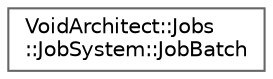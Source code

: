 digraph "Graphical Class Hierarchy"
{
 // LATEX_PDF_SIZE
  bgcolor="transparent";
  edge [fontname=Helvetica,fontsize=10,labelfontname=Helvetica,labelfontsize=10];
  node [fontname=Helvetica,fontsize=10,shape=box,height=0.2,width=0.4];
  rankdir="LR";
  Node0 [id="Node000000",label="VoidArchitect::Jobs\l::JobSystem::JobBatch",height=0.2,width=0.4,color="grey40", fillcolor="white", style="filled",URL="$class_void_architect_1_1_jobs_1_1_job_system_1_1_job_batch.html",tooltip="Utility class for managing batches of related jobs."];
}
